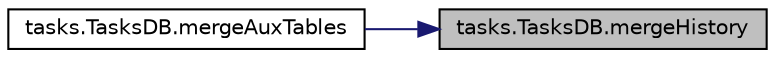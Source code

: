 digraph "tasks.TasksDB.mergeHistory"
{
 // LATEX_PDF_SIZE
  edge [fontname="Helvetica",fontsize="10",labelfontname="Helvetica",labelfontsize="10"];
  node [fontname="Helvetica",fontsize="10",shape=record];
  rankdir="RL";
  Node1 [label="tasks.TasksDB.mergeHistory",height=0.2,width=0.4,color="black", fillcolor="grey75", style="filled", fontcolor="black",tooltip=" "];
  Node1 -> Node2 [dir="back",color="midnightblue",fontsize="10",style="solid",fontname="Helvetica"];
  Node2 [label="tasks.TasksDB.mergeAuxTables",height=0.2,width=0.4,color="black", fillcolor="white", style="filled",URL="$classtasks_1_1TasksDB.html#af050eece1125f4d07359c66461b08d3b",tooltip=" "];
}
